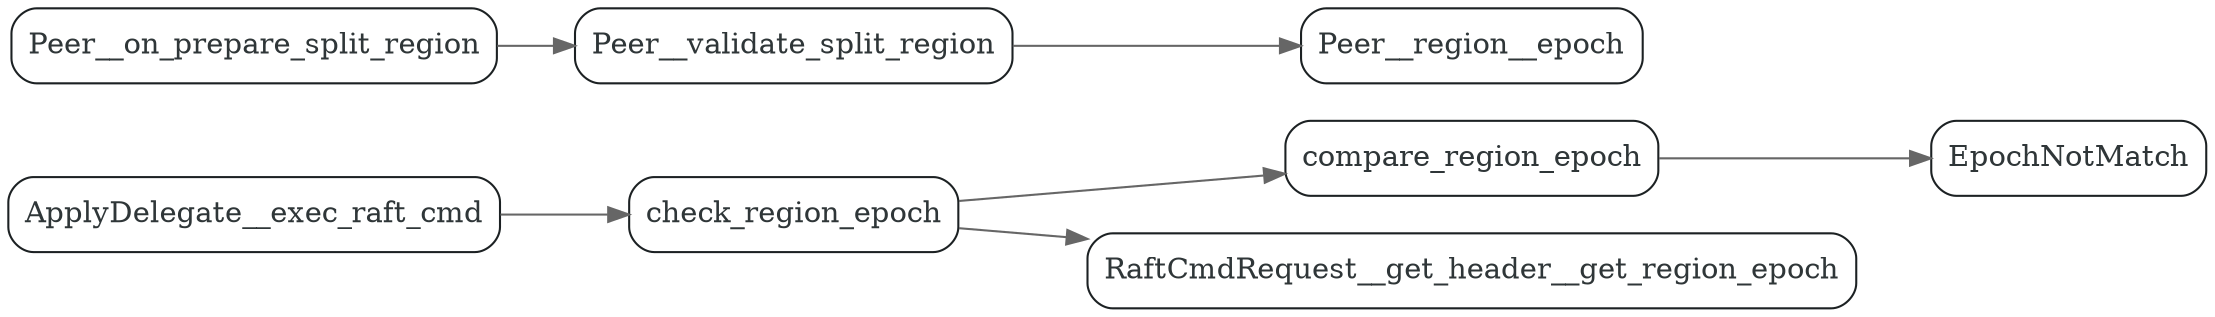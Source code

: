 #include "styles.h"
digraph check_region_epoch {
  node[shape=box;style="rounded";color="#1c2123";fontcolor="#2f3638"];
  edge[color=gray40];
  newrank=true;
  rankdir=LR;


  ApplyDelegate__exec_raft_cmd -> {
    check_region_epoch;
  }
  check_region_epoch -> {
    compare_region_epoch;
    RaftCmdRequest__get_header__get_region_epoch;
  }
  compare_region_epoch -> {
    EpochNotMatch;
  }
  Peer__validate_split_region -> {
    Peer__region__epoch;
  }
  Peer__on_prepare_split_region -> {
    Peer__validate_split_region;
  }

}
